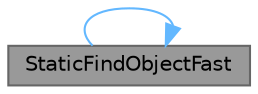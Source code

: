 digraph "StaticFindObjectFast"
{
 // INTERACTIVE_SVG=YES
 // LATEX_PDF_SIZE
  bgcolor="transparent";
  edge [fontname=Helvetica,fontsize=10,labelfontname=Helvetica,labelfontsize=10];
  node [fontname=Helvetica,fontsize=10,shape=box,height=0.2,width=0.4];
  rankdir="RL";
  Node1 [id="Node000001",label="StaticFindObjectFast",height=0.2,width=0.4,color="gray40", fillcolor="grey60", style="filled", fontcolor="black",tooltip="Fast version of StaticFindObject that relies on the passed in FName being the object name without any..."];
  Node1 -> Node1 [id="edge1_Node000001_Node000001",dir="back",color="steelblue1",style="solid",tooltip=" "];
}
